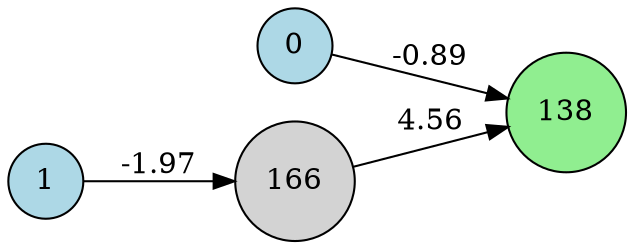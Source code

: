 digraph neat {
  rankdir=LR;
  node [shape=circle];
  node0 [label="0", style=filled, fillcolor=lightblue];
  node1 [label="1", style=filled, fillcolor=lightblue];
  node138 [label="138", style=filled, fillcolor=lightgreen];
  node166 [label="166", style=filled, fillcolor=lightgray];
  node0 -> node138 [label="-0.89"];
  node1 -> node166 [label="-1.97"];
  node166 -> node138 [label="4.56"];
}
